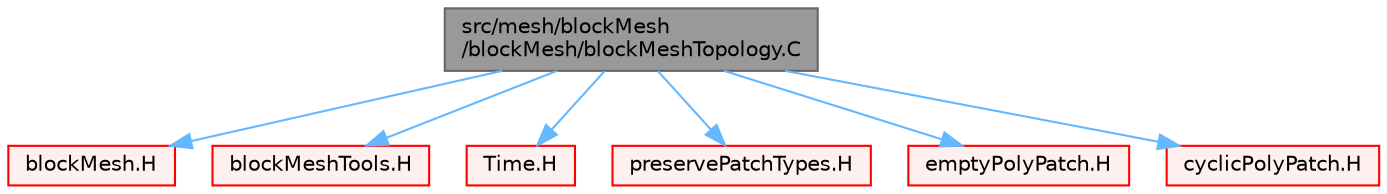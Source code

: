 digraph "src/mesh/blockMesh/blockMesh/blockMeshTopology.C"
{
 // LATEX_PDF_SIZE
  bgcolor="transparent";
  edge [fontname=Helvetica,fontsize=10,labelfontname=Helvetica,labelfontsize=10];
  node [fontname=Helvetica,fontsize=10,shape=box,height=0.2,width=0.4];
  Node1 [id="Node000001",label="src/mesh/blockMesh\l/blockMesh/blockMeshTopology.C",height=0.2,width=0.4,color="gray40", fillcolor="grey60", style="filled", fontcolor="black",tooltip=" "];
  Node1 -> Node2 [id="edge1_Node000001_Node000002",color="steelblue1",style="solid",tooltip=" "];
  Node2 [id="Node000002",label="blockMesh.H",height=0.2,width=0.4,color="red", fillcolor="#FFF0F0", style="filled",URL="$blockMesh_8H.html",tooltip=" "];
  Node1 -> Node324 [id="edge2_Node000001_Node000324",color="steelblue1",style="solid",tooltip=" "];
  Node324 [id="Node000324",label="blockMeshTools.H",height=0.2,width=0.4,color="red", fillcolor="#FFF0F0", style="filled",URL="$blockMeshTools_8H.html",tooltip=" "];
  Node1 -> Node325 [id="edge3_Node000001_Node000325",color="steelblue1",style="solid",tooltip=" "];
  Node325 [id="Node000325",label="Time.H",height=0.2,width=0.4,color="red", fillcolor="#FFF0F0", style="filled",URL="$Time_8H.html",tooltip=" "];
  Node1 -> Node368 [id="edge4_Node000001_Node000368",color="steelblue1",style="solid",tooltip=" "];
  Node368 [id="Node000368",label="preservePatchTypes.H",height=0.2,width=0.4,color="red", fillcolor="#FFF0F0", style="filled",URL="$preservePatchTypes_8H.html",tooltip="preservePatchTypes"];
  Node1 -> Node369 [id="edge5_Node000001_Node000369",color="steelblue1",style="solid",tooltip=" "];
  Node369 [id="Node000369",label="emptyPolyPatch.H",height=0.2,width=0.4,color="red", fillcolor="#FFF0F0", style="filled",URL="$emptyPolyPatch_8H.html",tooltip=" "];
  Node1 -> Node370 [id="edge6_Node000001_Node000370",color="steelblue1",style="solid",tooltip=" "];
  Node370 [id="Node000370",label="cyclicPolyPatch.H",height=0.2,width=0.4,color="red", fillcolor="#FFF0F0", style="filled",URL="$cyclicPolyPatch_8H.html",tooltip=" "];
}
